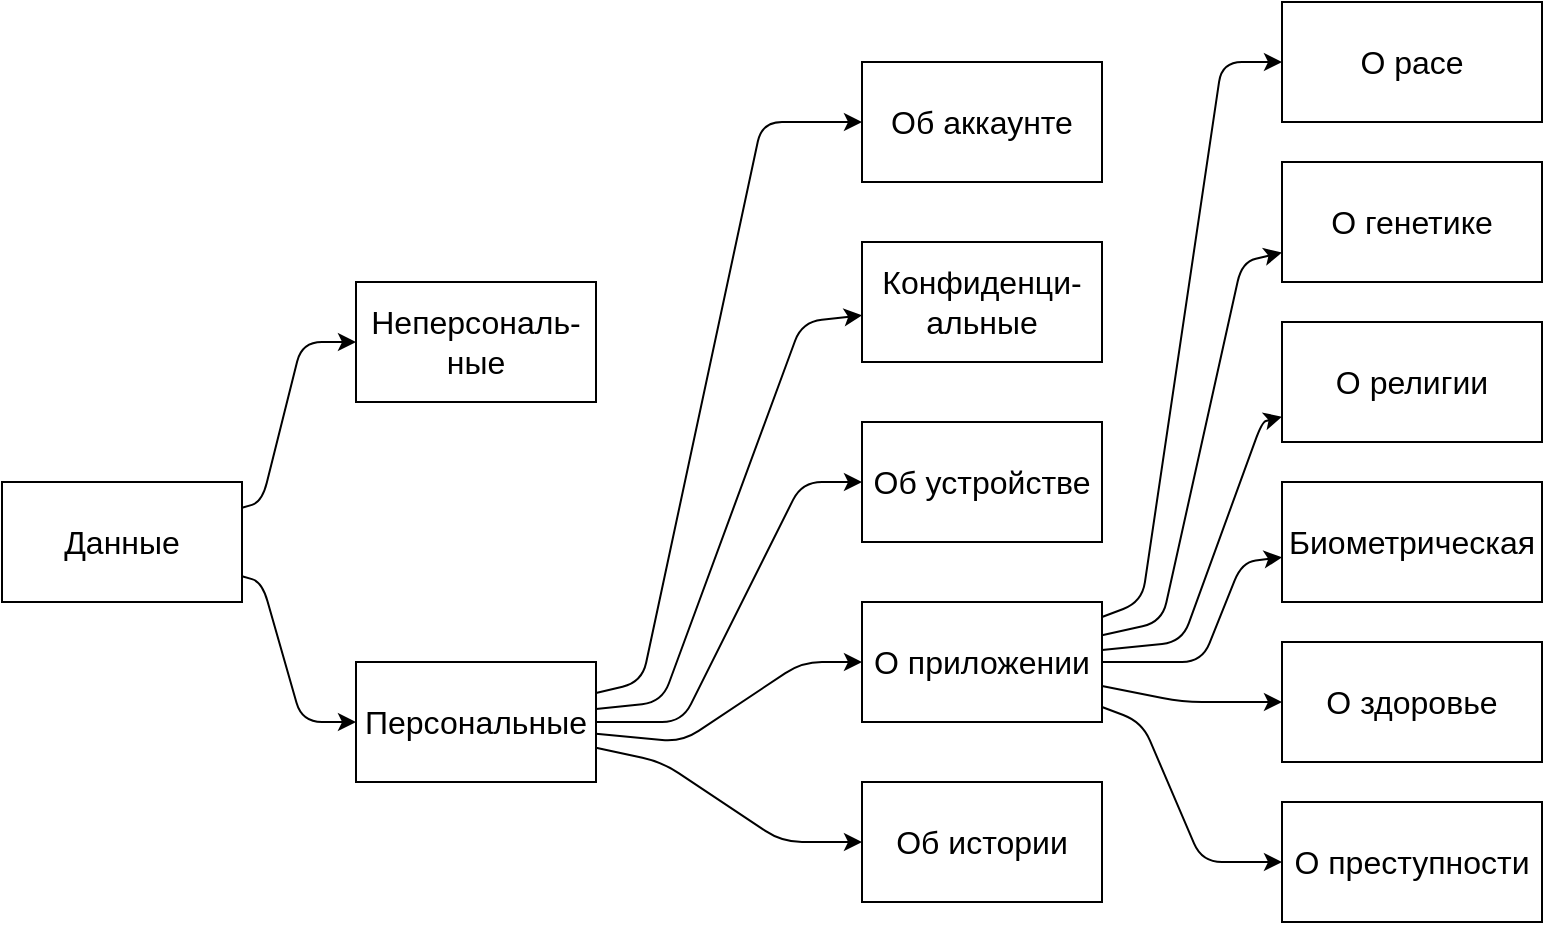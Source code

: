 <mxfile version="14.5.1" type="device" pages="3"><diagram id="KNGDrY2bY5UwY4R1zDiN" name="1"><mxGraphModel dx="1673" dy="2148" grid="1" gridSize="10" guides="1" tooltips="1" connect="1" arrows="1" fold="1" page="1" pageScale="1" pageWidth="827" pageHeight="1169" math="0" shadow="0"><root><mxCell id="0"/><mxCell id="1" parent="0"/><mxCell id="O6fA9QXCDH2tUhdo2B62-1" value="О преступности" style="rounded=0;whiteSpace=wrap;html=1;fontSize=16;" vertex="1" parent="1"><mxGeometry x="680" y="-40" width="130" height="60" as="geometry"/></mxCell><mxCell id="O6fA9QXCDH2tUhdo2B62-2" value="О здоровье" style="rounded=0;whiteSpace=wrap;html=1;fontSize=16;" vertex="1" parent="1"><mxGeometry x="680" y="-120" width="130" height="60" as="geometry"/></mxCell><mxCell id="O6fA9QXCDH2tUhdo2B62-3" value="Биометрическая" style="rounded=0;whiteSpace=wrap;html=1;fontSize=16;" vertex="1" parent="1"><mxGeometry x="680" y="-200" width="130" height="60" as="geometry"/></mxCell><mxCell id="O6fA9QXCDH2tUhdo2B62-4" value="О религии" style="rounded=0;whiteSpace=wrap;html=1;fontSize=16;" vertex="1" parent="1"><mxGeometry x="680" y="-280" width="130" height="60" as="geometry"/></mxCell><mxCell id="O6fA9QXCDH2tUhdo2B62-5" value="О генетике" style="rounded=0;whiteSpace=wrap;html=1;fontSize=16;" vertex="1" parent="1"><mxGeometry x="680" y="-360" width="130" height="60" as="geometry"/></mxCell><mxCell id="O6fA9QXCDH2tUhdo2B62-6" value="О расе" style="rounded=0;whiteSpace=wrap;html=1;fontSize=16;" vertex="1" parent="1"><mxGeometry x="680" y="-440" width="130" height="60" as="geometry"/></mxCell><mxCell id="O6fA9QXCDH2tUhdo2B62-7" value="Об истории" style="rounded=0;whiteSpace=wrap;html=1;fontSize=16;" vertex="1" parent="1"><mxGeometry x="470" y="-50" width="120" height="60" as="geometry"/></mxCell><mxCell id="O6fA9QXCDH2tUhdo2B62-8" value="О приложении" style="rounded=0;whiteSpace=wrap;html=1;fontSize=16;" vertex="1" parent="1"><mxGeometry x="470" y="-140" width="120" height="60" as="geometry"/></mxCell><mxCell id="O6fA9QXCDH2tUhdo2B62-9" value="Об устройстве" style="rounded=0;whiteSpace=wrap;html=1;fontSize=16;" vertex="1" parent="1"><mxGeometry x="470" y="-230" width="120" height="60" as="geometry"/></mxCell><mxCell id="O6fA9QXCDH2tUhdo2B62-10" value="Конфиденци-альные" style="rounded=0;whiteSpace=wrap;html=1;fontSize=16;" vertex="1" parent="1"><mxGeometry x="470" y="-320" width="120" height="60" as="geometry"/></mxCell><mxCell id="O6fA9QXCDH2tUhdo2B62-11" value="Об аккаунте" style="rounded=0;whiteSpace=wrap;html=1;fontSize=16;" vertex="1" parent="1"><mxGeometry x="470" y="-410" width="120" height="60" as="geometry"/></mxCell><mxCell id="O6fA9QXCDH2tUhdo2B62-12" value="Персональные" style="rounded=0;whiteSpace=wrap;html=1;fontSize=16;" vertex="1" parent="1"><mxGeometry x="217" y="-110" width="120" height="60" as="geometry"/></mxCell><mxCell id="O6fA9QXCDH2tUhdo2B62-13" value="Неперсональ-ные" style="rounded=0;whiteSpace=wrap;html=1;fontSize=16;" vertex="1" parent="1"><mxGeometry x="217" y="-300" width="120" height="60" as="geometry"/></mxCell><mxCell id="O6fA9QXCDH2tUhdo2B62-14" value="Данные" style="rounded=0;whiteSpace=wrap;html=1;fontSize=16;" vertex="1" parent="1"><mxGeometry x="40" y="-200" width="120" height="60" as="geometry"/></mxCell><mxCell id="O6fA9QXCDH2tUhdo2B62-15" value="" style="endArrow=classic;html=1;fontSize=16;" edge="1" parent="1" source="O6fA9QXCDH2tUhdo2B62-12" target="O6fA9QXCDH2tUhdo2B62-9"><mxGeometry width="50" height="50" relative="1" as="geometry"><mxPoint x="150" y="-20" as="sourcePoint"/><mxPoint x="200" y="-70" as="targetPoint"/><Array as="points"><mxPoint x="380" y="-80"/><mxPoint x="440" y="-200"/></Array></mxGeometry></mxCell><mxCell id="O6fA9QXCDH2tUhdo2B62-16" value="" style="endArrow=classic;html=1;fontSize=16;" edge="1" parent="1" source="O6fA9QXCDH2tUhdo2B62-12" target="O6fA9QXCDH2tUhdo2B62-8"><mxGeometry width="50" height="50" relative="1" as="geometry"><mxPoint x="160" y="-10" as="sourcePoint"/><mxPoint x="210" y="-60" as="targetPoint"/><Array as="points"><mxPoint x="380" y="-70"/><mxPoint x="440" y="-110"/></Array></mxGeometry></mxCell><mxCell id="O6fA9QXCDH2tUhdo2B62-17" value="" style="endArrow=classic;html=1;fontSize=16;" edge="1" parent="1" source="O6fA9QXCDH2tUhdo2B62-12" target="O6fA9QXCDH2tUhdo2B62-7"><mxGeometry width="50" height="50" relative="1" as="geometry"><mxPoint x="170" as="sourcePoint"/><mxPoint x="220" y="-50" as="targetPoint"/><Array as="points"><mxPoint x="370" y="-60"/><mxPoint x="430" y="-20"/></Array></mxGeometry></mxCell><mxCell id="O6fA9QXCDH2tUhdo2B62-18" value="" style="endArrow=classic;html=1;fontSize=16;" edge="1" parent="1" source="O6fA9QXCDH2tUhdo2B62-14" target="O6fA9QXCDH2tUhdo2B62-13"><mxGeometry width="50" height="50" relative="1" as="geometry"><mxPoint x="180" y="-180" as="sourcePoint"/><mxPoint x="230" y="-230" as="targetPoint"/><Array as="points"><mxPoint x="170" y="-190"/><mxPoint x="190" y="-270"/></Array></mxGeometry></mxCell><mxCell id="O6fA9QXCDH2tUhdo2B62-19" value="" style="endArrow=classic;html=1;fontSize=16;" edge="1" parent="1" source="O6fA9QXCDH2tUhdo2B62-14" target="O6fA9QXCDH2tUhdo2B62-12"><mxGeometry width="50" height="50" relative="1" as="geometry"><mxPoint x="190" y="-170" as="sourcePoint"/><mxPoint x="240" y="-220" as="targetPoint"/><Array as="points"><mxPoint x="170" y="-150"/><mxPoint x="190" y="-80"/></Array></mxGeometry></mxCell><mxCell id="O6fA9QXCDH2tUhdo2B62-22" value="" style="endArrow=classic;html=1;fontSize=16;" edge="1" parent="1" source="O6fA9QXCDH2tUhdo2B62-8" target="O6fA9QXCDH2tUhdo2B62-1"><mxGeometry width="50" height="50" relative="1" as="geometry"><mxPoint x="90" y="-40" as="sourcePoint"/><mxPoint x="140" y="-90" as="targetPoint"/><Array as="points"><mxPoint x="610" y="-80"/><mxPoint x="640" y="-10"/></Array></mxGeometry></mxCell><mxCell id="O6fA9QXCDH2tUhdo2B62-23" value="" style="endArrow=classic;html=1;fontSize=16;" edge="1" parent="1" source="O6fA9QXCDH2tUhdo2B62-12" target="O6fA9QXCDH2tUhdo2B62-11"><mxGeometry width="50" height="50" relative="1" as="geometry"><mxPoint x="100" y="-30" as="sourcePoint"/><mxPoint x="150" y="-80" as="targetPoint"/><Array as="points"><mxPoint x="360" y="-100"/><mxPoint x="420" y="-380"/></Array></mxGeometry></mxCell><mxCell id="O6fA9QXCDH2tUhdo2B62-24" value="" style="endArrow=classic;html=1;fontSize=16;" edge="1" parent="1" source="O6fA9QXCDH2tUhdo2B62-12" target="O6fA9QXCDH2tUhdo2B62-10"><mxGeometry width="50" height="50" relative="1" as="geometry"><mxPoint x="110" y="-20" as="sourcePoint"/><mxPoint x="160" y="-70" as="targetPoint"/><Array as="points"><mxPoint x="370" y="-90"/><mxPoint x="440" y="-280"/></Array></mxGeometry></mxCell><mxCell id="O6fA9QXCDH2tUhdo2B62-28" value="" style="endArrow=classic;html=1;fontSize=16;" edge="1" parent="1" source="O6fA9QXCDH2tUhdo2B62-8" target="O6fA9QXCDH2tUhdo2B62-6"><mxGeometry width="50" height="50" relative="1" as="geometry"><mxPoint x="100" y="-30" as="sourcePoint"/><mxPoint x="150" y="-80" as="targetPoint"/><Array as="points"><mxPoint x="610" y="-140"/><mxPoint x="650" y="-410"/></Array></mxGeometry></mxCell><mxCell id="O6fA9QXCDH2tUhdo2B62-29" value="" style="endArrow=classic;html=1;fontSize=16;" edge="1" parent="1" source="O6fA9QXCDH2tUhdo2B62-8" target="O6fA9QXCDH2tUhdo2B62-5"><mxGeometry width="50" height="50" relative="1" as="geometry"><mxPoint x="100" y="-30" as="sourcePoint"/><mxPoint x="150" y="-80" as="targetPoint"/><Array as="points"><mxPoint x="620" y="-130"/><mxPoint x="660" y="-310"/></Array></mxGeometry></mxCell><mxCell id="O6fA9QXCDH2tUhdo2B62-30" value="" style="endArrow=classic;html=1;fontSize=16;" edge="1" parent="1" source="O6fA9QXCDH2tUhdo2B62-8" target="O6fA9QXCDH2tUhdo2B62-4"><mxGeometry width="50" height="50" relative="1" as="geometry"><mxPoint x="110" y="-20" as="sourcePoint"/><mxPoint x="160" y="-70" as="targetPoint"/><Array as="points"><mxPoint x="630" y="-120"/><mxPoint x="670" y="-230"/></Array></mxGeometry></mxCell><mxCell id="O6fA9QXCDH2tUhdo2B62-31" value="" style="endArrow=classic;html=1;fontSize=16;" edge="1" parent="1" source="O6fA9QXCDH2tUhdo2B62-8" target="O6fA9QXCDH2tUhdo2B62-3"><mxGeometry width="50" height="50" relative="1" as="geometry"><mxPoint x="110" y="-20" as="sourcePoint"/><mxPoint x="160" y="-70" as="targetPoint"/><Array as="points"><mxPoint x="640" y="-110"/><mxPoint x="660" y="-160"/></Array></mxGeometry></mxCell><mxCell id="O6fA9QXCDH2tUhdo2B62-32" value="" style="endArrow=classic;html=1;fontSize=16;" edge="1" parent="1" source="O6fA9QXCDH2tUhdo2B62-8" target="O6fA9QXCDH2tUhdo2B62-2"><mxGeometry width="50" height="50" relative="1" as="geometry"><mxPoint x="120" y="-10" as="sourcePoint"/><mxPoint x="170" y="-60" as="targetPoint"/><Array as="points"><mxPoint x="630" y="-90"/></Array></mxGeometry></mxCell></root></mxGraphModel></diagram><diagram id="a87Ka_MYaNjLNmYeBKKI" name="2"><mxGraphModel dx="2500" dy="979" grid="1" gridSize="10" guides="1" tooltips="1" connect="1" arrows="1" fold="1" page="1" pageScale="1" pageWidth="827" pageHeight="1169" math="0" shadow="0"><root><mxCell id="iXsDbjCKdWC9-EftNdsd-0"/><mxCell id="iXsDbjCKdWC9-EftNdsd-1" parent="iXsDbjCKdWC9-EftNdsd-0"/><mxCell id="GLRw0KJZ1Cv3oNPYhTy6-0" value="Конфиденци-альные" style="rounded=0;whiteSpace=wrap;html=1;fontSize=16;" vertex="1" parent="iXsDbjCKdWC9-EftNdsd-1"><mxGeometry x="640" y="400" width="120" height="60" as="geometry"/></mxCell><mxCell id="GLRw0KJZ1Cv3oNPYhTy6-1" value="Неперсональ-ные" style="rounded=0;whiteSpace=wrap;html=1;fontSize=16;" vertex="1" parent="iXsDbjCKdWC9-EftNdsd-1"><mxGeometry x="470" y="500" width="120" height="60" as="geometry"/></mxCell><mxCell id="GLRw0KJZ1Cv3oNPYhTy6-2" value="Персональные" style="rounded=0;whiteSpace=wrap;html=1;fontSize=16;" vertex="1" parent="iXsDbjCKdWC9-EftNdsd-1"><mxGeometry x="470" y="400" width="120" height="60" as="geometry"/></mxCell><mxCell id="GLRw0KJZ1Cv3oNPYhTy6-3" value="Данные" style="rounded=0;whiteSpace=wrap;html=1;fontSize=16;" vertex="1" parent="iXsDbjCKdWC9-EftNdsd-1"><mxGeometry x="280" y="450" width="120" height="60" as="geometry"/></mxCell><mxCell id="GLRw0KJZ1Cv3oNPYhTy6-4" value="Активность" style="rounded=0;whiteSpace=wrap;html=1;fontSize=16;" vertex="1" parent="iXsDbjCKdWC9-EftNdsd-1"><mxGeometry x="90" y="400" width="120" height="60" as="geometry"/></mxCell><mxCell id="GLRw0KJZ1Cv3oNPYhTy6-5" value="Вид&lt;br&gt;активности" style="rounded=0;whiteSpace=wrap;html=1;fontSize=16;" vertex="1" parent="iXsDbjCKdWC9-EftNdsd-1"><mxGeometry x="280" y="350" width="120" height="60" as="geometry"/></mxCell><mxCell id="GLRw0KJZ1Cv3oNPYhTy6-6" value="Правовая основа" style="rounded=0;whiteSpace=wrap;html=1;fontSize=16;" vertex="1" parent="iXsDbjCKdWC9-EftNdsd-1"><mxGeometry x="280" y="250" width="120" height="60" as="geometry"/></mxCell><mxCell id="GLRw0KJZ1Cv3oNPYhTy6-7" value="Цель активности" style="rounded=0;whiteSpace=wrap;html=1;fontSize=16;" vertex="1" parent="iXsDbjCKdWC9-EftNdsd-1"><mxGeometry x="280" y="160" width="120" height="60" as="geometry"/></mxCell><mxCell id="GLRw0KJZ1Cv3oNPYhTy6-8" value="Агент PROV" style="rounded=0;whiteSpace=wrap;html=1;fontSize=16;" vertex="1" parent="iXsDbjCKdWC9-EftNdsd-1"><mxGeometry x="90" y="550" width="120" height="60" as="geometry"/></mxCell><mxCell id="GLRw0KJZ1Cv3oNPYhTy6-9" value="Третья сторона" style="rounded=0;whiteSpace=wrap;html=1;fontSize=16;" vertex="1" parent="iXsDbjCKdWC9-EftNdsd-1"><mxGeometry x="280" y="650" width="120" height="60" as="geometry"/></mxCell><mxCell id="GLRw0KJZ1Cv3oNPYhTy6-10" value="Пользователь" style="rounded=0;whiteSpace=wrap;html=1;fontSize=16;" vertex="1" parent="iXsDbjCKdWC9-EftNdsd-1"><mxGeometry x="280" y="550" width="120" height="60" as="geometry"/></mxCell><mxCell id="GLRw0KJZ1Cv3oNPYhTy6-11" value="Категория" style="rounded=0;whiteSpace=wrap;html=1;fontSize=16;" vertex="1" parent="iXsDbjCKdWC9-EftNdsd-1"><mxGeometry x="470" y="600" width="120" height="60" as="geometry"/></mxCell><mxCell id="GLRw0KJZ1Cv3oNPYhTy6-12" value="Механизм" style="rounded=0;whiteSpace=wrap;html=1;fontSize=16;" vertex="1" parent="iXsDbjCKdWC9-EftNdsd-1"><mxGeometry x="90" y="240" width="120" height="60" as="geometry"/></mxCell><mxCell id="GLRw0KJZ1Cv3oNPYhTy6-13" value="" style="endArrow=classic;html=1;fontSize=16;" edge="1" parent="iXsDbjCKdWC9-EftNdsd-1" source="GLRw0KJZ1Cv3oNPYhTy6-0" target="GLRw0KJZ1Cv3oNPYhTy6-2"><mxGeometry width="50" height="50" relative="1" as="geometry"><mxPoint x="240" y="430" as="sourcePoint"/><mxPoint x="290" y="380" as="targetPoint"/></mxGeometry></mxCell><mxCell id="GLRw0KJZ1Cv3oNPYhTy6-14" value="" style="endArrow=classic;html=1;fontSize=16;" edge="1" parent="iXsDbjCKdWC9-EftNdsd-1" source="GLRw0KJZ1Cv3oNPYhTy6-1" target="GLRw0KJZ1Cv3oNPYhTy6-3"><mxGeometry width="50" height="50" relative="1" as="geometry"><mxPoint x="230" y="270" as="sourcePoint"/><mxPoint x="280" y="220" as="targetPoint"/><Array as="points"><mxPoint x="440" y="530"/><mxPoint x="420" y="500"/></Array></mxGeometry></mxCell><mxCell id="GLRw0KJZ1Cv3oNPYhTy6-15" value="" style="endArrow=classic;html=1;fontSize=16;" edge="1" parent="iXsDbjCKdWC9-EftNdsd-1" source="GLRw0KJZ1Cv3oNPYhTy6-2" target="GLRw0KJZ1Cv3oNPYhTy6-3"><mxGeometry width="50" height="50" relative="1" as="geometry"><mxPoint x="580" y="720" as="sourcePoint"/><mxPoint x="630" y="670" as="targetPoint"/><Array as="points"><mxPoint x="440" y="430"/><mxPoint x="420" y="460"/></Array></mxGeometry></mxCell><mxCell id="GLRw0KJZ1Cv3oNPYhTy6-16" value="" style="endArrow=classic;html=1;fontSize=16;" edge="1" parent="iXsDbjCKdWC9-EftNdsd-1" source="GLRw0KJZ1Cv3oNPYhTy6-4" target="GLRw0KJZ1Cv3oNPYhTy6-3"><mxGeometry width="50" height="50" relative="1" as="geometry"><mxPoint x="150" y="450" as="sourcePoint"/><mxPoint x="200" y="400" as="targetPoint"/><Array as="points"><mxPoint x="230" y="440"/><mxPoint x="240" y="480"/></Array></mxGeometry></mxCell><mxCell id="GLRw0KJZ1Cv3oNPYhTy6-17" value="" style="endArrow=classic;html=1;fontSize=16;" edge="1" parent="iXsDbjCKdWC9-EftNdsd-1" source="GLRw0KJZ1Cv3oNPYhTy6-26" target="GLRw0KJZ1Cv3oNPYhTy6-8"><mxGeometry width="50" height="50" relative="1" as="geometry"><mxPoint x="600" y="450" as="sourcePoint"/><mxPoint x="650" y="400" as="targetPoint"/><Array as="points"><mxPoint x="40" y="450"/><mxPoint x="50" y="580"/></Array></mxGeometry></mxCell><mxCell id="GLRw0KJZ1Cv3oNPYhTy6-18" value="" style="endArrow=classic;html=1;fontSize=16;" edge="1" parent="iXsDbjCKdWC9-EftNdsd-1" source="GLRw0KJZ1Cv3oNPYhTy6-8" target="GLRw0KJZ1Cv3oNPYhTy6-9"><mxGeometry width="50" height="50" relative="1" as="geometry"><mxPoint x="20" y="770" as="sourcePoint"/><mxPoint x="70" y="720" as="targetPoint"/><Array as="points"><mxPoint x="220" y="600"/><mxPoint x="240" y="680"/></Array></mxGeometry></mxCell><mxCell id="GLRw0KJZ1Cv3oNPYhTy6-19" value="" style="endArrow=classic;html=1;fontSize=16;" edge="1" parent="iXsDbjCKdWC9-EftNdsd-1" source="GLRw0KJZ1Cv3oNPYhTy6-10" target="GLRw0KJZ1Cv3oNPYhTy6-11"><mxGeometry width="50" height="50" relative="1" as="geometry"><mxPoint x="390" y="930" as="sourcePoint"/><mxPoint x="370" y="860" as="targetPoint"/><Array as="points"><mxPoint x="420" y="590"/><mxPoint x="440" y="630"/></Array></mxGeometry></mxCell><mxCell id="GLRw0KJZ1Cv3oNPYhTy6-21" value="" style="endArrow=classic;html=1;fontSize=16;" edge="1" parent="iXsDbjCKdWC9-EftNdsd-1" source="GLRw0KJZ1Cv3oNPYhTy6-26" target="GLRw0KJZ1Cv3oNPYhTy6-12"><mxGeometry width="50" height="50" relative="1" as="geometry"><mxPoint x="800" y="540" as="sourcePoint"/><mxPoint x="850" y="490" as="targetPoint"/><Array as="points"><mxPoint x="40" y="410"/><mxPoint x="50" y="270"/></Array></mxGeometry></mxCell><mxCell id="GLRw0KJZ1Cv3oNPYhTy6-22" value="" style="endArrow=classic;html=1;fontSize=16;" edge="1" parent="iXsDbjCKdWC9-EftNdsd-1" source="GLRw0KJZ1Cv3oNPYhTy6-4" target="GLRw0KJZ1Cv3oNPYhTy6-6"><mxGeometry width="50" height="50" relative="1" as="geometry"><mxPoint x="240" y="400" as="sourcePoint"/><mxPoint x="290" y="350" as="targetPoint"/><Array as="points"><mxPoint x="230" y="420"/><mxPoint x="250" y="280"/></Array></mxGeometry></mxCell><mxCell id="GLRw0KJZ1Cv3oNPYhTy6-23" value="" style="endArrow=classic;html=1;fontSize=16;" edge="1" parent="iXsDbjCKdWC9-EftNdsd-1" source="GLRw0KJZ1Cv3oNPYhTy6-4" target="GLRw0KJZ1Cv3oNPYhTy6-7"><mxGeometry width="50" height="50" relative="1" as="geometry"><mxPoint x="230" y="480" as="sourcePoint"/><mxPoint x="280" y="430" as="targetPoint"/><Array as="points"><mxPoint x="220" y="410"/><mxPoint x="230" y="190"/></Array></mxGeometry></mxCell><mxCell id="GLRw0KJZ1Cv3oNPYhTy6-24" value="" style="endArrow=classic;html=1;fontSize=16;" edge="1" parent="iXsDbjCKdWC9-EftNdsd-1" source="GLRw0KJZ1Cv3oNPYhTy6-4" target="GLRw0KJZ1Cv3oNPYhTy6-5"><mxGeometry width="50" height="50" relative="1" as="geometry"><mxPoint x="160" y="390" as="sourcePoint"/><mxPoint x="210" y="340" as="targetPoint"/><Array as="points"><mxPoint x="240" y="430"/><mxPoint x="250" y="380"/></Array></mxGeometry></mxCell><mxCell id="GLRw0KJZ1Cv3oNPYhTy6-25" value="" style="endArrow=classic;html=1;fontSize=16;" edge="1" parent="iXsDbjCKdWC9-EftNdsd-1" source="GLRw0KJZ1Cv3oNPYhTy6-10" target="GLRw0KJZ1Cv3oNPYhTy6-8"><mxGeometry width="50" height="50" relative="1" as="geometry"><mxPoint x="10" y="720" as="sourcePoint"/><mxPoint x="60" y="670" as="targetPoint"/></mxGeometry></mxCell><mxCell id="GLRw0KJZ1Cv3oNPYhTy6-26" value="Сбор данных" style="rounded=0;whiteSpace=wrap;html=1;fontSize=16;" vertex="1" parent="iXsDbjCKdWC9-EftNdsd-1"><mxGeometry x="-90" y="400" width="120" height="60" as="geometry"/></mxCell><mxCell id="GLRw0KJZ1Cv3oNPYhTy6-27" value="" style="endArrow=classic;html=1;fontSize=16;" edge="1" parent="iXsDbjCKdWC9-EftNdsd-1" source="GLRw0KJZ1Cv3oNPYhTy6-26" target="GLRw0KJZ1Cv3oNPYhTy6-4"><mxGeometry width="50" height="50" relative="1" as="geometry"><mxPoint x="-100" y="450" as="sourcePoint"/><mxPoint x="-50" y="400" as="targetPoint"/></mxGeometry></mxCell></root></mxGraphModel></diagram><diagram id="PFcB0KO2H4K75ZmRu7G0" name="3"><mxGraphModel dx="2012" dy="693" grid="1" gridSize="5" guides="1" tooltips="1" connect="1" arrows="1" fold="1" page="1" pageScale="1" pageWidth="827" pageHeight="1169" math="0" shadow="0"><root><mxCell id="ko2r5h2ALLyogfYK9h25-0"/><mxCell id="ko2r5h2ALLyogfYK9h25-1" parent="ko2r5h2ALLyogfYK9h25-0"/><mxCell id="ko2r5h2ALLyogfYK9h25-2" value="Активность" style="rounded=0;whiteSpace=wrap;html=1;fontFamily=Helvetica;fontSize=16;" vertex="1" parent="ko2r5h2ALLyogfYK9h25-1"><mxGeometry x="-280" y="260" width="120" height="60" as="geometry"/></mxCell><mxCell id="ko2r5h2ALLyogfYK9h25-3" value="Правовая основа" style="rounded=0;whiteSpace=wrap;html=1;fontFamily=Helvetica;fontSize=16;" vertex="1" parent="ko2r5h2ALLyogfYK9h25-1"><mxGeometry x="-50" y="400" width="120" height="60" as="geometry"/></mxCell><mxCell id="ko2r5h2ALLyogfYK9h25-4" value="Форма для&lt;br style=&quot;font-size: 16px;&quot;&gt;активности" style="rounded=0;whiteSpace=wrap;html=1;fontFamily=Helvetica;fontSize=16;" vertex="1" parent="ko2r5h2ALLyogfYK9h25-1"><mxGeometry x="-50" y="330" width="120" height="60" as="geometry"/></mxCell><mxCell id="ko2r5h2ALLyogfYK9h25-5" value="Механизм Защиты" style="rounded=0;whiteSpace=wrap;html=1;fontFamily=Helvetica;fontSize=16;" vertex="1" parent="ko2r5h2ALLyogfYK9h25-1"><mxGeometry x="-50" y="190" width="120" height="60" as="geometry"/></mxCell><mxCell id="ko2r5h2ALLyogfYK9h25-6" value="Цель активности" style="rounded=0;whiteSpace=wrap;html=1;fontFamily=Helvetica;fontSize=16;" vertex="1" parent="ko2r5h2ALLyogfYK9h25-1"><mxGeometry x="-50" y="260" width="120" height="60" as="geometry"/></mxCell><mxCell id="ko2r5h2ALLyogfYK9h25-12" value="" style="endArrow=classic;html=1;fontFamily=Helvetica;fontSize=16;" edge="1" parent="ko2r5h2ALLyogfYK9h25-1" source="ko2r5h2ALLyogfYK9h25-2" target="ko2r5h2ALLyogfYK9h25-5"><mxGeometry width="50" height="50" relative="1" as="geometry"><mxPoint x="90" y="40" as="sourcePoint"/><mxPoint x="50" y="100" as="targetPoint"/><Array as="points"><mxPoint x="-145" y="280"/><mxPoint x="-120" y="220"/></Array></mxGeometry></mxCell><mxCell id="ko2r5h2ALLyogfYK9h25-13" value="" style="endArrow=classic;html=1;fontFamily=Helvetica;fontSize=16;" edge="1" parent="ko2r5h2ALLyogfYK9h25-1" source="ko2r5h2ALLyogfYK9h25-2" target="ko2r5h2ALLyogfYK9h25-6"><mxGeometry width="50" height="50" relative="1" as="geometry"><mxPoint x="100" y="50" as="sourcePoint"/><mxPoint x="60" y="110" as="targetPoint"/><Array as="points"/></mxGeometry></mxCell><mxCell id="ko2r5h2ALLyogfYK9h25-14" value="" style="endArrow=classic;html=1;fontFamily=Helvetica;fontSize=16;" edge="1" parent="ko2r5h2ALLyogfYK9h25-1" source="ko2r5h2ALLyogfYK9h25-2" target="ko2r5h2ALLyogfYK9h25-3"><mxGeometry width="50" height="50" relative="1" as="geometry"><mxPoint x="110" y="60" as="sourcePoint"/><mxPoint x="70" y="120" as="targetPoint"/><Array as="points"><mxPoint x="-150" y="315"/><mxPoint x="-120" y="431"/></Array></mxGeometry></mxCell><mxCell id="ko2r5h2ALLyogfYK9h25-15" value="" style="endArrow=classic;html=1;fontFamily=Helvetica;fontSize=16;" edge="1" parent="ko2r5h2ALLyogfYK9h25-1" source="ko2r5h2ALLyogfYK9h25-2" target="ko2r5h2ALLyogfYK9h25-4"><mxGeometry width="50" height="50" relative="1" as="geometry"><mxPoint x="120" y="70" as="sourcePoint"/><mxPoint x="80" y="130" as="targetPoint"/><Array as="points"><mxPoint x="-150" y="300"/><mxPoint x="-120" y="360"/></Array></mxGeometry></mxCell><mxCell id="ko2r5h2ALLyogfYK9h25-10" value="Данные" style="rounded=0;whiteSpace=wrap;html=1;fontFamily=Helvetica;fontSize=16;" vertex="1" parent="ko2r5h2ALLyogfYK9h25-1"><mxGeometry x="-50" y="120" width="120" height="60" as="geometry"/></mxCell><mxCell id="F-8HY4kGaBiVj_g_U1V7-0" value="" style="endArrow=classic;html=1;fontFamily=Helvetica;fontSize=16;" edge="1" parent="ko2r5h2ALLyogfYK9h25-1" source="ko2r5h2ALLyogfYK9h25-2" target="ko2r5h2ALLyogfYK9h25-10"><mxGeometry width="50" height="50" relative="1" as="geometry"><mxPoint x="-110" y="100" as="sourcePoint"/><mxPoint x="110" y="210" as="targetPoint"/><Array as="points"><mxPoint x="-150" y="270"/><mxPoint x="-120" y="148"/></Array></mxGeometry></mxCell></root></mxGraphModel></diagram></mxfile>